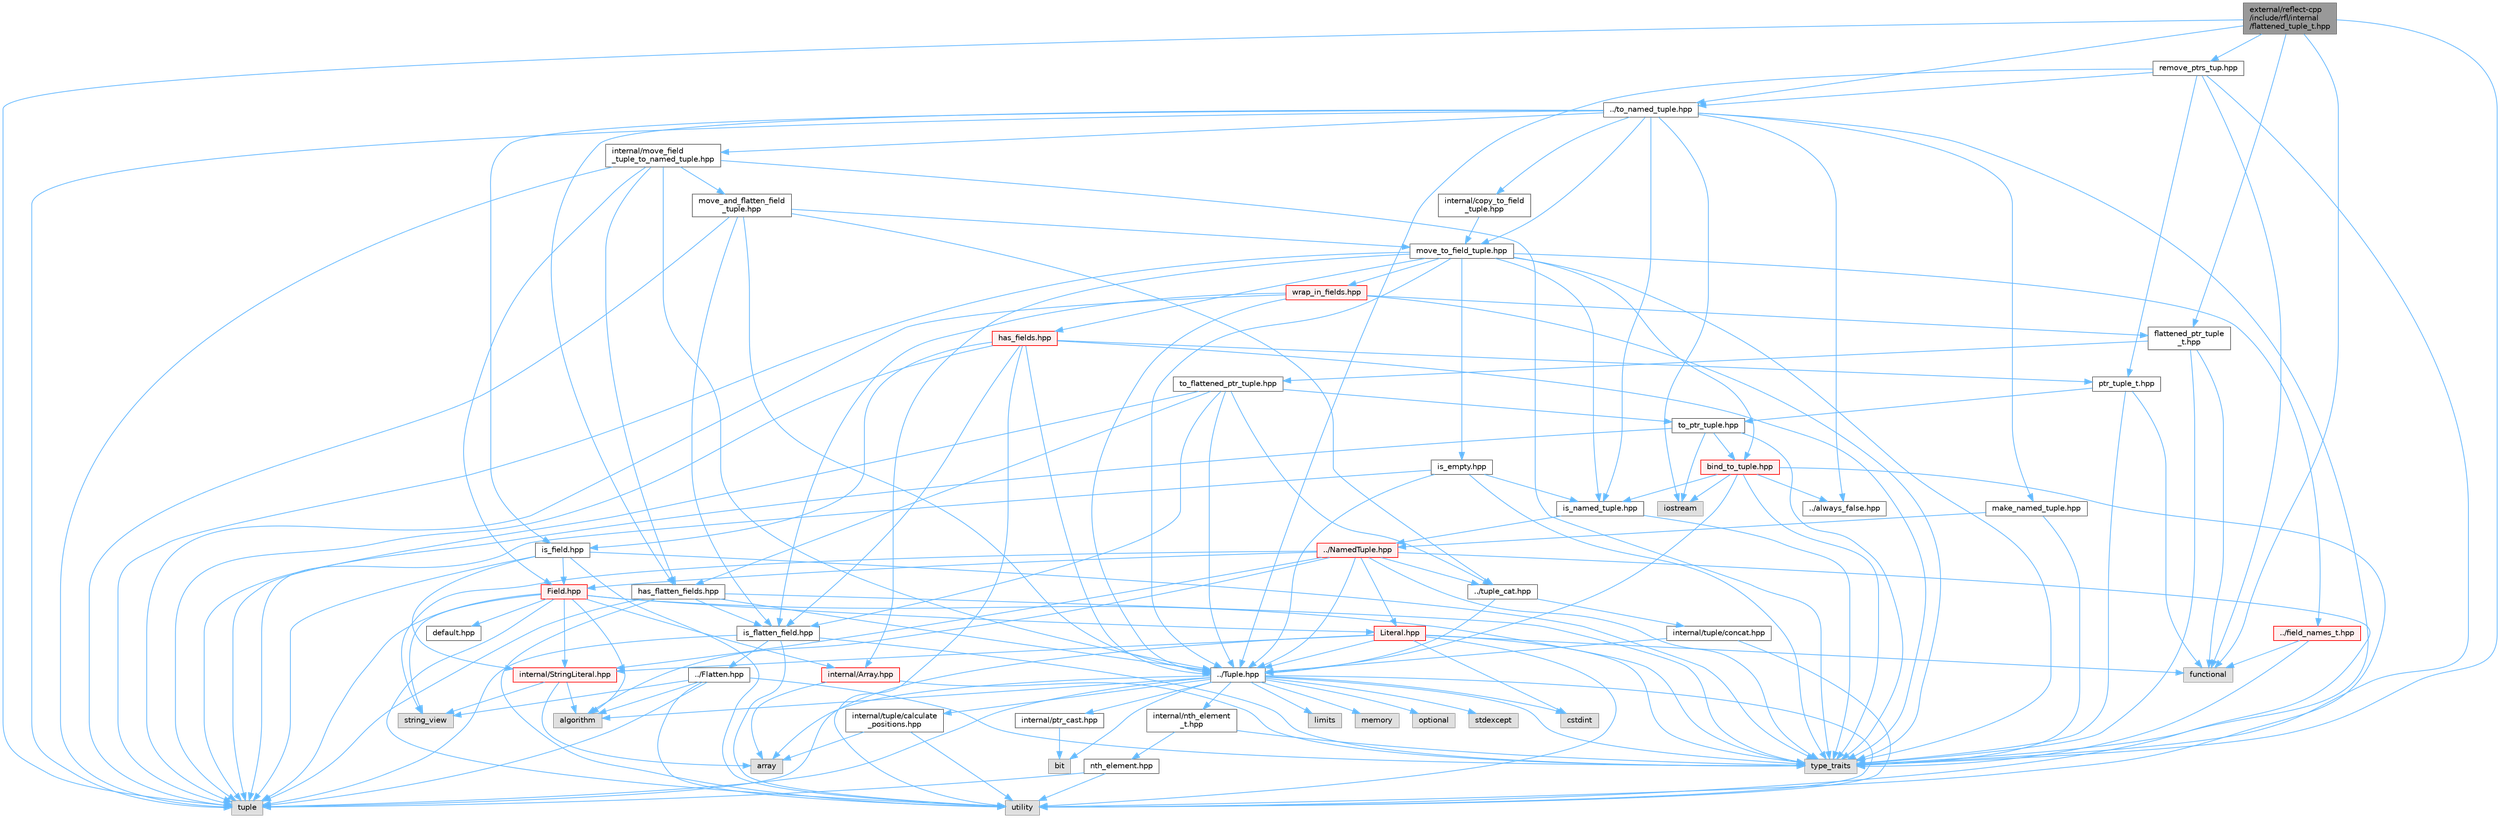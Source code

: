 digraph "external/reflect-cpp/include/rfl/internal/flattened_tuple_t.hpp"
{
 // LATEX_PDF_SIZE
  bgcolor="transparent";
  edge [fontname=Helvetica,fontsize=10,labelfontname=Helvetica,labelfontsize=10];
  node [fontname=Helvetica,fontsize=10,shape=box,height=0.2,width=0.4];
  Node1 [id="Node000001",label="external/reflect-cpp\l/include/rfl/internal\l/flattened_tuple_t.hpp",height=0.2,width=0.4,color="gray40", fillcolor="grey60", style="filled", fontcolor="black",tooltip=" "];
  Node1 -> Node2 [id="edge1_Node000001_Node000002",color="steelblue1",style="solid",tooltip=" "];
  Node2 [id="Node000002",label="functional",height=0.2,width=0.4,color="grey60", fillcolor="#E0E0E0", style="filled",tooltip=" "];
  Node1 -> Node3 [id="edge2_Node000001_Node000003",color="steelblue1",style="solid",tooltip=" "];
  Node3 [id="Node000003",label="tuple",height=0.2,width=0.4,color="grey60", fillcolor="#E0E0E0", style="filled",tooltip=" "];
  Node1 -> Node4 [id="edge3_Node000001_Node000004",color="steelblue1",style="solid",tooltip=" "];
  Node4 [id="Node000004",label="type_traits",height=0.2,width=0.4,color="grey60", fillcolor="#E0E0E0", style="filled",tooltip=" "];
  Node1 -> Node5 [id="edge4_Node000001_Node000005",color="steelblue1",style="solid",tooltip=" "];
  Node5 [id="Node000005",label="flattened_ptr_tuple\l_t.hpp",height=0.2,width=0.4,color="grey40", fillcolor="white", style="filled",URL="$flattened__ptr__tuple__t_8hpp.html",tooltip=" "];
  Node5 -> Node2 [id="edge5_Node000005_Node000002",color="steelblue1",style="solid",tooltip=" "];
  Node5 -> Node4 [id="edge6_Node000005_Node000004",color="steelblue1",style="solid",tooltip=" "];
  Node5 -> Node6 [id="edge7_Node000005_Node000006",color="steelblue1",style="solid",tooltip=" "];
  Node6 [id="Node000006",label="to_flattened_ptr_tuple.hpp",height=0.2,width=0.4,color="grey40", fillcolor="white", style="filled",URL="$to__flattened__ptr__tuple_8hpp.html",tooltip=" "];
  Node6 -> Node3 [id="edge8_Node000006_Node000003",color="steelblue1",style="solid",tooltip=" "];
  Node6 -> Node7 [id="edge9_Node000006_Node000007",color="steelblue1",style="solid",tooltip=" "];
  Node7 [id="Node000007",label="../Tuple.hpp",height=0.2,width=0.4,color="grey40", fillcolor="white", style="filled",URL="$_tuple_8hpp.html",tooltip=" "];
  Node7 -> Node8 [id="edge10_Node000007_Node000008",color="steelblue1",style="solid",tooltip=" "];
  Node8 [id="Node000008",label="algorithm",height=0.2,width=0.4,color="grey60", fillcolor="#E0E0E0", style="filled",tooltip=" "];
  Node7 -> Node9 [id="edge11_Node000007_Node000009",color="steelblue1",style="solid",tooltip=" "];
  Node9 [id="Node000009",label="array",height=0.2,width=0.4,color="grey60", fillcolor="#E0E0E0", style="filled",tooltip=" "];
  Node7 -> Node10 [id="edge12_Node000007_Node000010",color="steelblue1",style="solid",tooltip=" "];
  Node10 [id="Node000010",label="bit",height=0.2,width=0.4,color="grey60", fillcolor="#E0E0E0", style="filled",tooltip=" "];
  Node7 -> Node11 [id="edge13_Node000007_Node000011",color="steelblue1",style="solid",tooltip=" "];
  Node11 [id="Node000011",label="cstdint",height=0.2,width=0.4,color="grey60", fillcolor="#E0E0E0", style="filled",tooltip=" "];
  Node7 -> Node12 [id="edge14_Node000007_Node000012",color="steelblue1",style="solid",tooltip=" "];
  Node12 [id="Node000012",label="limits",height=0.2,width=0.4,color="grey60", fillcolor="#E0E0E0", style="filled",tooltip=" "];
  Node7 -> Node13 [id="edge15_Node000007_Node000013",color="steelblue1",style="solid",tooltip=" "];
  Node13 [id="Node000013",label="memory",height=0.2,width=0.4,color="grey60", fillcolor="#E0E0E0", style="filled",tooltip=" "];
  Node7 -> Node14 [id="edge16_Node000007_Node000014",color="steelblue1",style="solid",tooltip=" "];
  Node14 [id="Node000014",label="optional",height=0.2,width=0.4,color="grey60", fillcolor="#E0E0E0", style="filled",tooltip=" "];
  Node7 -> Node15 [id="edge17_Node000007_Node000015",color="steelblue1",style="solid",tooltip=" "];
  Node15 [id="Node000015",label="stdexcept",height=0.2,width=0.4,color="grey60", fillcolor="#E0E0E0", style="filled",tooltip=" "];
  Node7 -> Node3 [id="edge18_Node000007_Node000003",color="steelblue1",style="solid",tooltip=" "];
  Node7 -> Node4 [id="edge19_Node000007_Node000004",color="steelblue1",style="solid",tooltip=" "];
  Node7 -> Node16 [id="edge20_Node000007_Node000016",color="steelblue1",style="solid",tooltip=" "];
  Node16 [id="Node000016",label="utility",height=0.2,width=0.4,color="grey60", fillcolor="#E0E0E0", style="filled",tooltip=" "];
  Node7 -> Node17 [id="edge21_Node000007_Node000017",color="steelblue1",style="solid",tooltip=" "];
  Node17 [id="Node000017",label="internal/nth_element\l_t.hpp",height=0.2,width=0.4,color="grey40", fillcolor="white", style="filled",URL="$nth__element__t_8hpp.html",tooltip=" "];
  Node17 -> Node4 [id="edge22_Node000017_Node000004",color="steelblue1",style="solid",tooltip=" "];
  Node17 -> Node18 [id="edge23_Node000017_Node000018",color="steelblue1",style="solid",tooltip=" "];
  Node18 [id="Node000018",label="nth_element.hpp",height=0.2,width=0.4,color="grey40", fillcolor="white", style="filled",URL="$nth__element_8hpp.html",tooltip=" "];
  Node18 -> Node3 [id="edge24_Node000018_Node000003",color="steelblue1",style="solid",tooltip=" "];
  Node18 -> Node16 [id="edge25_Node000018_Node000016",color="steelblue1",style="solid",tooltip=" "];
  Node7 -> Node19 [id="edge26_Node000007_Node000019",color="steelblue1",style="solid",tooltip=" "];
  Node19 [id="Node000019",label="internal/ptr_cast.hpp",height=0.2,width=0.4,color="grey40", fillcolor="white", style="filled",URL="$ptr__cast_8hpp.html",tooltip=" "];
  Node19 -> Node10 [id="edge27_Node000019_Node000010",color="steelblue1",style="solid",tooltip=" "];
  Node7 -> Node20 [id="edge28_Node000007_Node000020",color="steelblue1",style="solid",tooltip=" "];
  Node20 [id="Node000020",label="internal/tuple/calculate\l_positions.hpp",height=0.2,width=0.4,color="grey40", fillcolor="white", style="filled",URL="$calculate__positions_8hpp.html",tooltip=" "];
  Node20 -> Node9 [id="edge29_Node000020_Node000009",color="steelblue1",style="solid",tooltip=" "];
  Node20 -> Node16 [id="edge30_Node000020_Node000016",color="steelblue1",style="solid",tooltip=" "];
  Node6 -> Node21 [id="edge31_Node000006_Node000021",color="steelblue1",style="solid",tooltip=" "];
  Node21 [id="Node000021",label="../tuple_cat.hpp",height=0.2,width=0.4,color="grey40", fillcolor="white", style="filled",URL="$tuple__cat_8hpp.html",tooltip=" "];
  Node21 -> Node7 [id="edge32_Node000021_Node000007",color="steelblue1",style="solid",tooltip=" "];
  Node21 -> Node22 [id="edge33_Node000021_Node000022",color="steelblue1",style="solid",tooltip=" "];
  Node22 [id="Node000022",label="internal/tuple/concat.hpp",height=0.2,width=0.4,color="grey40", fillcolor="white", style="filled",URL="$concat_8hpp.html",tooltip=" "];
  Node22 -> Node16 [id="edge34_Node000022_Node000016",color="steelblue1",style="solid",tooltip=" "];
  Node22 -> Node7 [id="edge35_Node000022_Node000007",color="steelblue1",style="solid",tooltip=" "];
  Node6 -> Node23 [id="edge36_Node000006_Node000023",color="steelblue1",style="solid",tooltip=" "];
  Node23 [id="Node000023",label="has_flatten_fields.hpp",height=0.2,width=0.4,color="grey40", fillcolor="white", style="filled",URL="$has__flatten__fields_8hpp.html",tooltip=" "];
  Node23 -> Node3 [id="edge37_Node000023_Node000003",color="steelblue1",style="solid",tooltip=" "];
  Node23 -> Node4 [id="edge38_Node000023_Node000004",color="steelblue1",style="solid",tooltip=" "];
  Node23 -> Node16 [id="edge39_Node000023_Node000016",color="steelblue1",style="solid",tooltip=" "];
  Node23 -> Node7 [id="edge40_Node000023_Node000007",color="steelblue1",style="solid",tooltip=" "];
  Node23 -> Node24 [id="edge41_Node000023_Node000024",color="steelblue1",style="solid",tooltip=" "];
  Node24 [id="Node000024",label="is_flatten_field.hpp",height=0.2,width=0.4,color="grey40", fillcolor="white", style="filled",URL="$is__flatten__field_8hpp.html",tooltip=" "];
  Node24 -> Node3 [id="edge42_Node000024_Node000003",color="steelblue1",style="solid",tooltip=" "];
  Node24 -> Node4 [id="edge43_Node000024_Node000004",color="steelblue1",style="solid",tooltip=" "];
  Node24 -> Node16 [id="edge44_Node000024_Node000016",color="steelblue1",style="solid",tooltip=" "];
  Node24 -> Node25 [id="edge45_Node000024_Node000025",color="steelblue1",style="solid",tooltip=" "];
  Node25 [id="Node000025",label="../Flatten.hpp",height=0.2,width=0.4,color="grey40", fillcolor="white", style="filled",URL="$_flatten_8hpp.html",tooltip=" "];
  Node25 -> Node8 [id="edge46_Node000025_Node000008",color="steelblue1",style="solid",tooltip=" "];
  Node25 -> Node26 [id="edge47_Node000025_Node000026",color="steelblue1",style="solid",tooltip=" "];
  Node26 [id="Node000026",label="string_view",height=0.2,width=0.4,color="grey60", fillcolor="#E0E0E0", style="filled",tooltip=" "];
  Node25 -> Node3 [id="edge48_Node000025_Node000003",color="steelblue1",style="solid",tooltip=" "];
  Node25 -> Node4 [id="edge49_Node000025_Node000004",color="steelblue1",style="solid",tooltip=" "];
  Node25 -> Node16 [id="edge50_Node000025_Node000016",color="steelblue1",style="solid",tooltip=" "];
  Node6 -> Node24 [id="edge51_Node000006_Node000024",color="steelblue1",style="solid",tooltip=" "];
  Node6 -> Node27 [id="edge52_Node000006_Node000027",color="steelblue1",style="solid",tooltip=" "];
  Node27 [id="Node000027",label="to_ptr_tuple.hpp",height=0.2,width=0.4,color="grey40", fillcolor="white", style="filled",URL="$to__ptr__tuple_8hpp.html",tooltip=" "];
  Node27 -> Node28 [id="edge53_Node000027_Node000028",color="steelblue1",style="solid",tooltip=" "];
  Node28 [id="Node000028",label="iostream",height=0.2,width=0.4,color="grey60", fillcolor="#E0E0E0", style="filled",tooltip=" "];
  Node27 -> Node3 [id="edge54_Node000027_Node000003",color="steelblue1",style="solid",tooltip=" "];
  Node27 -> Node4 [id="edge55_Node000027_Node000004",color="steelblue1",style="solid",tooltip=" "];
  Node27 -> Node29 [id="edge56_Node000027_Node000029",color="steelblue1",style="solid",tooltip=" "];
  Node29 [id="Node000029",label="bind_to_tuple.hpp",height=0.2,width=0.4,color="red", fillcolor="#FFF0F0", style="filled",URL="$bind__to__tuple_8hpp.html",tooltip=" "];
  Node29 -> Node28 [id="edge57_Node000029_Node000028",color="steelblue1",style="solid",tooltip=" "];
  Node29 -> Node4 [id="edge58_Node000029_Node000004",color="steelblue1",style="solid",tooltip=" "];
  Node29 -> Node16 [id="edge59_Node000029_Node000016",color="steelblue1",style="solid",tooltip=" "];
  Node29 -> Node7 [id="edge60_Node000029_Node000007",color="steelblue1",style="solid",tooltip=" "];
  Node29 -> Node32 [id="edge61_Node000029_Node000032",color="steelblue1",style="solid",tooltip=" "];
  Node32 [id="Node000032",label="../always_false.hpp",height=0.2,width=0.4,color="grey40", fillcolor="white", style="filled",URL="$always__false_8hpp.html",tooltip=" "];
  Node29 -> Node33 [id="edge62_Node000029_Node000033",color="steelblue1",style="solid",tooltip=" "];
  Node33 [id="Node000033",label="is_named_tuple.hpp",height=0.2,width=0.4,color="grey40", fillcolor="white", style="filled",URL="$is__named__tuple_8hpp.html",tooltip=" "];
  Node33 -> Node4 [id="edge63_Node000033_Node000004",color="steelblue1",style="solid",tooltip=" "];
  Node33 -> Node34 [id="edge64_Node000033_Node000034",color="steelblue1",style="solid",tooltip=" "];
  Node34 [id="Node000034",label="../NamedTuple.hpp",height=0.2,width=0.4,color="red", fillcolor="#FFF0F0", style="filled",URL="$_named_tuple_8hpp.html",tooltip=" "];
  Node34 -> Node8 [id="edge65_Node000034_Node000008",color="steelblue1",style="solid",tooltip=" "];
  Node34 -> Node26 [id="edge66_Node000034_Node000026",color="steelblue1",style="solid",tooltip=" "];
  Node34 -> Node4 [id="edge67_Node000034_Node000004",color="steelblue1",style="solid",tooltip=" "];
  Node34 -> Node16 [id="edge68_Node000034_Node000016",color="steelblue1",style="solid",tooltip=" "];
  Node34 -> Node35 [id="edge69_Node000034_Node000035",color="steelblue1",style="solid",tooltip=" "];
  Node35 [id="Node000035",label="Field.hpp",height=0.2,width=0.4,color="red", fillcolor="#FFF0F0", style="filled",URL="$_field_8hpp.html",tooltip=" "];
  Node35 -> Node8 [id="edge70_Node000035_Node000008",color="steelblue1",style="solid",tooltip=" "];
  Node35 -> Node26 [id="edge71_Node000035_Node000026",color="steelblue1",style="solid",tooltip=" "];
  Node35 -> Node3 [id="edge72_Node000035_Node000003",color="steelblue1",style="solid",tooltip=" "];
  Node35 -> Node4 [id="edge73_Node000035_Node000004",color="steelblue1",style="solid",tooltip=" "];
  Node35 -> Node16 [id="edge74_Node000035_Node000016",color="steelblue1",style="solid",tooltip=" "];
  Node35 -> Node36 [id="edge75_Node000035_Node000036",color="steelblue1",style="solid",tooltip=" "];
  Node36 [id="Node000036",label="Literal.hpp",height=0.2,width=0.4,color="red", fillcolor="#FFF0F0", style="filled",URL="$_literal_8hpp.html",tooltip=" "];
  Node36 -> Node11 [id="edge76_Node000036_Node000011",color="steelblue1",style="solid",tooltip=" "];
  Node36 -> Node2 [id="edge77_Node000036_Node000002",color="steelblue1",style="solid",tooltip=" "];
  Node36 -> Node3 [id="edge78_Node000036_Node000003",color="steelblue1",style="solid",tooltip=" "];
  Node36 -> Node4 [id="edge79_Node000036_Node000004",color="steelblue1",style="solid",tooltip=" "];
  Node36 -> Node16 [id="edge80_Node000036_Node000016",color="steelblue1",style="solid",tooltip=" "];
  Node36 -> Node7 [id="edge81_Node000036_Node000007",color="steelblue1",style="solid",tooltip=" "];
  Node36 -> Node42 [id="edge82_Node000036_Node000042",color="steelblue1",style="solid",tooltip=" "];
  Node42 [id="Node000042",label="internal/StringLiteral.hpp",height=0.2,width=0.4,color="red", fillcolor="#FFF0F0", style="filled",URL="$_string_literal_8hpp.html",tooltip=" "];
  Node42 -> Node8 [id="edge83_Node000042_Node000008",color="steelblue1",style="solid",tooltip=" "];
  Node42 -> Node9 [id="edge84_Node000042_Node000009",color="steelblue1",style="solid",tooltip=" "];
  Node42 -> Node26 [id="edge85_Node000042_Node000026",color="steelblue1",style="solid",tooltip=" "];
  Node35 -> Node44 [id="edge86_Node000035_Node000044",color="steelblue1",style="solid",tooltip=" "];
  Node44 [id="Node000044",label="default.hpp",height=0.2,width=0.4,color="grey40", fillcolor="white", style="filled",URL="$default_8hpp.html",tooltip=" "];
  Node35 -> Node45 [id="edge87_Node000035_Node000045",color="steelblue1",style="solid",tooltip=" "];
  Node45 [id="Node000045",label="internal/Array.hpp",height=0.2,width=0.4,color="red", fillcolor="#FFF0F0", style="filled",URL="$_array_8hpp.html",tooltip=" "];
  Node45 -> Node9 [id="edge88_Node000045_Node000009",color="steelblue1",style="solid",tooltip=" "];
  Node45 -> Node4 [id="edge89_Node000045_Node000004",color="steelblue1",style="solid",tooltip=" "];
  Node35 -> Node42 [id="edge90_Node000035_Node000042",color="steelblue1",style="solid",tooltip=" "];
  Node34 -> Node36 [id="edge91_Node000034_Node000036",color="steelblue1",style="solid",tooltip=" "];
  Node34 -> Node7 [id="edge92_Node000034_Node000007",color="steelblue1",style="solid",tooltip=" "];
  Node34 -> Node42 [id="edge93_Node000034_Node000042",color="steelblue1",style="solid",tooltip=" "];
  Node34 -> Node21 [id="edge94_Node000034_Node000021",color="steelblue1",style="solid",tooltip=" "];
  Node1 -> Node60 [id="edge95_Node000001_Node000060",color="steelblue1",style="solid",tooltip=" "];
  Node60 [id="Node000060",label="remove_ptrs_tup.hpp",height=0.2,width=0.4,color="grey40", fillcolor="white", style="filled",URL="$remove__ptrs__tup_8hpp.html",tooltip=" "];
  Node60 -> Node2 [id="edge96_Node000060_Node000002",color="steelblue1",style="solid",tooltip=" "];
  Node60 -> Node4 [id="edge97_Node000060_Node000004",color="steelblue1",style="solid",tooltip=" "];
  Node60 -> Node7 [id="edge98_Node000060_Node000007",color="steelblue1",style="solid",tooltip=" "];
  Node60 -> Node61 [id="edge99_Node000060_Node000061",color="steelblue1",style="solid",tooltip=" "];
  Node61 [id="Node000061",label="../to_named_tuple.hpp",height=0.2,width=0.4,color="grey40", fillcolor="white", style="filled",URL="$to__named__tuple_8hpp.html",tooltip=" "];
  Node61 -> Node28 [id="edge100_Node000061_Node000028",color="steelblue1",style="solid",tooltip=" "];
  Node61 -> Node3 [id="edge101_Node000061_Node000003",color="steelblue1",style="solid",tooltip=" "];
  Node61 -> Node4 [id="edge102_Node000061_Node000004",color="steelblue1",style="solid",tooltip=" "];
  Node61 -> Node32 [id="edge103_Node000061_Node000032",color="steelblue1",style="solid",tooltip=" "];
  Node61 -> Node62 [id="edge104_Node000061_Node000062",color="steelblue1",style="solid",tooltip=" "];
  Node62 [id="Node000062",label="internal/copy_to_field\l_tuple.hpp",height=0.2,width=0.4,color="grey40", fillcolor="white", style="filled",URL="$copy__to__field__tuple_8hpp.html",tooltip=" "];
  Node62 -> Node63 [id="edge105_Node000062_Node000063",color="steelblue1",style="solid",tooltip=" "];
  Node63 [id="Node000063",label="move_to_field_tuple.hpp",height=0.2,width=0.4,color="grey40", fillcolor="white", style="filled",URL="$move__to__field__tuple_8hpp.html",tooltip=" "];
  Node63 -> Node3 [id="edge106_Node000063_Node000003",color="steelblue1",style="solid",tooltip=" "];
  Node63 -> Node4 [id="edge107_Node000063_Node000004",color="steelblue1",style="solid",tooltip=" "];
  Node63 -> Node7 [id="edge108_Node000063_Node000007",color="steelblue1",style="solid",tooltip=" "];
  Node63 -> Node64 [id="edge109_Node000063_Node000064",color="steelblue1",style="solid",tooltip=" "];
  Node64 [id="Node000064",label="../field_names_t.hpp",height=0.2,width=0.4,color="red", fillcolor="#FFF0F0", style="filled",URL="$field__names__t_8hpp.html",tooltip=" "];
  Node64 -> Node2 [id="edge110_Node000064_Node000002",color="steelblue1",style="solid",tooltip=" "];
  Node64 -> Node4 [id="edge111_Node000064_Node000004",color="steelblue1",style="solid",tooltip=" "];
  Node63 -> Node45 [id="edge112_Node000063_Node000045",color="steelblue1",style="solid",tooltip=" "];
  Node63 -> Node29 [id="edge113_Node000063_Node000029",color="steelblue1",style="solid",tooltip=" "];
  Node63 -> Node70 [id="edge114_Node000063_Node000070",color="steelblue1",style="solid",tooltip=" "];
  Node70 [id="Node000070",label="has_fields.hpp",height=0.2,width=0.4,color="red", fillcolor="#FFF0F0", style="filled",URL="$has__fields_8hpp.html",tooltip=" "];
  Node70 -> Node3 [id="edge115_Node000070_Node000003",color="steelblue1",style="solid",tooltip=" "];
  Node70 -> Node4 [id="edge116_Node000070_Node000004",color="steelblue1",style="solid",tooltip=" "];
  Node70 -> Node16 [id="edge117_Node000070_Node000016",color="steelblue1",style="solid",tooltip=" "];
  Node70 -> Node7 [id="edge118_Node000070_Node000007",color="steelblue1",style="solid",tooltip=" "];
  Node70 -> Node72 [id="edge119_Node000070_Node000072",color="steelblue1",style="solid",tooltip=" "];
  Node72 [id="Node000072",label="is_field.hpp",height=0.2,width=0.4,color="grey40", fillcolor="white", style="filled",URL="$is__field_8hpp.html",tooltip=" "];
  Node72 -> Node3 [id="edge120_Node000072_Node000003",color="steelblue1",style="solid",tooltip=" "];
  Node72 -> Node4 [id="edge121_Node000072_Node000004",color="steelblue1",style="solid",tooltip=" "];
  Node72 -> Node16 [id="edge122_Node000072_Node000016",color="steelblue1",style="solid",tooltip=" "];
  Node72 -> Node35 [id="edge123_Node000072_Node000035",color="steelblue1",style="solid",tooltip=" "];
  Node72 -> Node42 [id="edge124_Node000072_Node000042",color="steelblue1",style="solid",tooltip=" "];
  Node70 -> Node24 [id="edge125_Node000070_Node000024",color="steelblue1",style="solid",tooltip=" "];
  Node70 -> Node73 [id="edge126_Node000070_Node000073",color="steelblue1",style="solid",tooltip=" "];
  Node73 [id="Node000073",label="ptr_tuple_t.hpp",height=0.2,width=0.4,color="grey40", fillcolor="white", style="filled",URL="$ptr__tuple__t_8hpp.html",tooltip=" "];
  Node73 -> Node2 [id="edge127_Node000073_Node000002",color="steelblue1",style="solid",tooltip=" "];
  Node73 -> Node4 [id="edge128_Node000073_Node000004",color="steelblue1",style="solid",tooltip=" "];
  Node73 -> Node27 [id="edge129_Node000073_Node000027",color="steelblue1",style="solid",tooltip=" "];
  Node63 -> Node74 [id="edge130_Node000063_Node000074",color="steelblue1",style="solid",tooltip=" "];
  Node74 [id="Node000074",label="is_empty.hpp",height=0.2,width=0.4,color="grey40", fillcolor="white", style="filled",URL="$internal_2is__empty_8hpp.html",tooltip=" "];
  Node74 -> Node3 [id="edge131_Node000074_Node000003",color="steelblue1",style="solid",tooltip=" "];
  Node74 -> Node4 [id="edge132_Node000074_Node000004",color="steelblue1",style="solid",tooltip=" "];
  Node74 -> Node7 [id="edge133_Node000074_Node000007",color="steelblue1",style="solid",tooltip=" "];
  Node74 -> Node33 [id="edge134_Node000074_Node000033",color="steelblue1",style="solid",tooltip=" "];
  Node63 -> Node33 [id="edge135_Node000063_Node000033",color="steelblue1",style="solid",tooltip=" "];
  Node63 -> Node75 [id="edge136_Node000063_Node000075",color="steelblue1",style="solid",tooltip=" "];
  Node75 [id="Node000075",label="wrap_in_fields.hpp",height=0.2,width=0.4,color="red", fillcolor="#FFF0F0", style="filled",URL="$wrap__in__fields_8hpp.html",tooltip=" "];
  Node75 -> Node3 [id="edge137_Node000075_Node000003",color="steelblue1",style="solid",tooltip=" "];
  Node75 -> Node4 [id="edge138_Node000075_Node000004",color="steelblue1",style="solid",tooltip=" "];
  Node75 -> Node7 [id="edge139_Node000075_Node000007",color="steelblue1",style="solid",tooltip=" "];
  Node75 -> Node5 [id="edge140_Node000075_Node000005",color="steelblue1",style="solid",tooltip=" "];
  Node75 -> Node24 [id="edge141_Node000075_Node000024",color="steelblue1",style="solid",tooltip=" "];
  Node61 -> Node23 [id="edge142_Node000061_Node000023",color="steelblue1",style="solid",tooltip=" "];
  Node61 -> Node72 [id="edge143_Node000061_Node000072",color="steelblue1",style="solid",tooltip=" "];
  Node61 -> Node33 [id="edge144_Node000061_Node000033",color="steelblue1",style="solid",tooltip=" "];
  Node61 -> Node77 [id="edge145_Node000061_Node000077",color="steelblue1",style="solid",tooltip=" "];
  Node77 [id="Node000077",label="internal/move_field\l_tuple_to_named_tuple.hpp",height=0.2,width=0.4,color="grey40", fillcolor="white", style="filled",URL="$move__field__tuple__to__named__tuple_8hpp.html",tooltip=" "];
  Node77 -> Node3 [id="edge146_Node000077_Node000003",color="steelblue1",style="solid",tooltip=" "];
  Node77 -> Node4 [id="edge147_Node000077_Node000004",color="steelblue1",style="solid",tooltip=" "];
  Node77 -> Node35 [id="edge148_Node000077_Node000035",color="steelblue1",style="solid",tooltip=" "];
  Node77 -> Node7 [id="edge149_Node000077_Node000007",color="steelblue1",style="solid",tooltip=" "];
  Node77 -> Node23 [id="edge150_Node000077_Node000023",color="steelblue1",style="solid",tooltip=" "];
  Node77 -> Node78 [id="edge151_Node000077_Node000078",color="steelblue1",style="solid",tooltip=" "];
  Node78 [id="Node000078",label="move_and_flatten_field\l_tuple.hpp",height=0.2,width=0.4,color="grey40", fillcolor="white", style="filled",URL="$move__and__flatten__field__tuple_8hpp.html",tooltip=" "];
  Node78 -> Node3 [id="edge152_Node000078_Node000003",color="steelblue1",style="solid",tooltip=" "];
  Node78 -> Node7 [id="edge153_Node000078_Node000007",color="steelblue1",style="solid",tooltip=" "];
  Node78 -> Node21 [id="edge154_Node000078_Node000021",color="steelblue1",style="solid",tooltip=" "];
  Node78 -> Node24 [id="edge155_Node000078_Node000024",color="steelblue1",style="solid",tooltip=" "];
  Node78 -> Node63 [id="edge156_Node000078_Node000063",color="steelblue1",style="solid",tooltip=" "];
  Node61 -> Node63 [id="edge157_Node000061_Node000063",color="steelblue1",style="solid",tooltip=" "];
  Node61 -> Node79 [id="edge158_Node000061_Node000079",color="steelblue1",style="solid",tooltip=" "];
  Node79 [id="Node000079",label="make_named_tuple.hpp",height=0.2,width=0.4,color="grey40", fillcolor="white", style="filled",URL="$make__named__tuple_8hpp.html",tooltip=" "];
  Node79 -> Node4 [id="edge159_Node000079_Node000004",color="steelblue1",style="solid",tooltip=" "];
  Node79 -> Node34 [id="edge160_Node000079_Node000034",color="steelblue1",style="solid",tooltip=" "];
  Node60 -> Node73 [id="edge161_Node000060_Node000073",color="steelblue1",style="solid",tooltip=" "];
  Node1 -> Node61 [id="edge162_Node000001_Node000061",color="steelblue1",style="solid",tooltip=" "];
}
